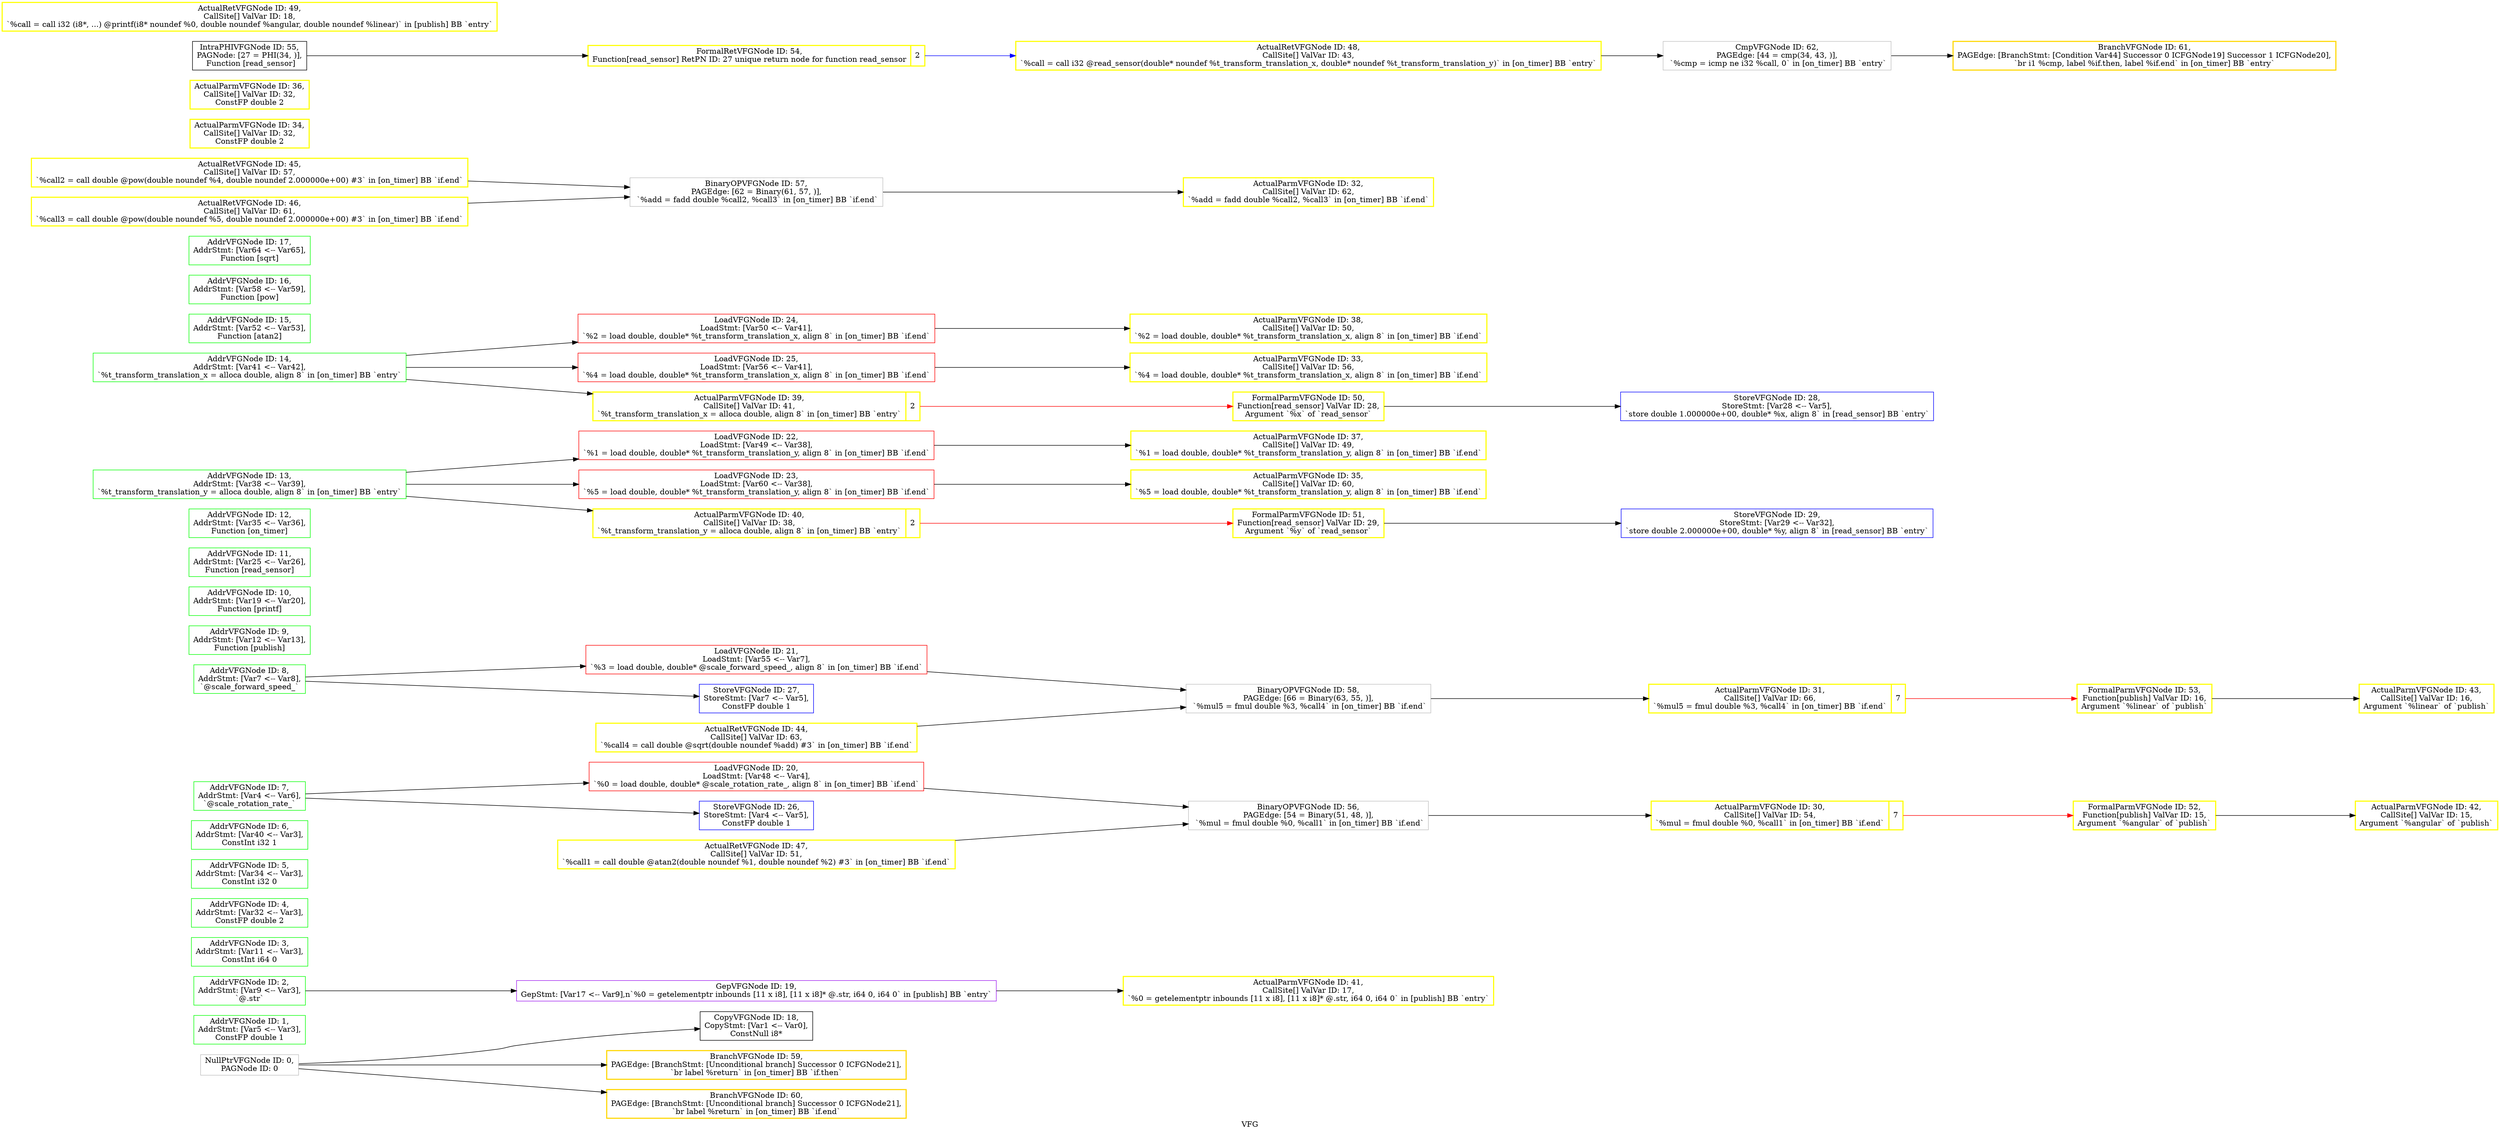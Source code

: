 digraph "VFG" {
	rankdir="LR";
	label="VFG";

	Node0x55f562616840 [shape=record,color=grey,label="{NullPtrVFGNode ID: 0,\nPAGNode ID: 0}"];
	Node0x55f562616840 -> Node0x55f562618210[style=solid];
	Node0x55f562616840 -> Node0x55f56261d640[style=solid];
	Node0x55f562616840 -> Node0x55f56261d7b0[style=solid];
	Node0x55f5626191e0 [shape=record,color=green,label="{AddrVFGNode ID: 1,\nAddrStmt: [Var5 \<-- Var3],\nConstFP double 1}"];
	Node0x55f562616d20 [shape=record,color=green,label="{AddrVFGNode ID: 2,\nAddrStmt: [Var9 \<-- Var3],\n`@.str`}"];
	Node0x55f562616d20 -> Node0x55f562618380[style=solid];
	Node0x55f562616db0 [shape=record,color=green,label="{AddrVFGNode ID: 3,\nAddrStmt: [Var11 \<-- Var3],\nConstInt i64 0}"];
	Node0x55f562616e40 [shape=record,color=green,label="{AddrVFGNode ID: 4,\nAddrStmt: [Var32 \<-- Var3],\nConstFP double 2}"];
	Node0x55f562616ed0 [shape=record,color=green,label="{AddrVFGNode ID: 5,\nAddrStmt: [Var34 \<-- Var3],\nConstInt i32 0}"];
	Node0x55f562616fc0 [shape=record,color=green,label="{AddrVFGNode ID: 6,\nAddrStmt: [Var40 \<-- Var3],\nConstInt i32 1}"];
	Node0x55f5626170b0 [shape=record,color=green,label="{AddrVFGNode ID: 7,\nAddrStmt: [Var4 \<-- Var6],\n`@scale_rotation_rate_`}"];
	Node0x55f5626170b0 -> Node0x55f5626184f0[style=solid];
	Node0x55f5626170b0 -> Node0x55f562619fb0[style=solid];
	Node0x55f5626171e0 [shape=record,color=green,label="{AddrVFGNode ID: 8,\nAddrStmt: [Var7 \<-- Var8],\n`@scale_forward_speed_`}"];
	Node0x55f5626171e0 -> Node0x55f562618660[style=solid];
	Node0x55f5626171e0 -> Node0x55f56261a0f0[style=solid];
	Node0x55f562617350 [shape=record,color=green,label="{AddrVFGNode ID: 9,\nAddrStmt: [Var12 \<-- Var13],\nFunction [publish]}"];
	Node0x55f5626174c0 [shape=record,color=green,label="{AddrVFGNode ID: 10,\nAddrStmt: [Var19 \<-- Var20],\nFunction [printf]}"];
	Node0x55f562617630 [shape=record,color=green,label="{AddrVFGNode ID: 11,\nAddrStmt: [Var25 \<-- Var26],\nFunction [read_sensor]}"];
	Node0x55f5626177a0 [shape=record,color=green,label="{AddrVFGNode ID: 12,\nAddrStmt: [Var35 \<-- Var36],\nFunction [on_timer]}"];
	Node0x55f562617910 [shape=record,color=green,label="{AddrVFGNode ID: 13,\nAddrStmt: [Var38 \<-- Var39],\n`%t_transform_translation_y = alloca double, align 8` in [on_timer] BB `entry`}"];
	Node0x55f562617910 -> Node0x55f5626187d0[style=solid];
	Node0x55f562617910 -> Node0x55f562619c90[style=solid];
	Node0x55f562617910 -> Node0x55f56261b1e0[style=solid];
	Node0x55f562617b60 [shape=record,color=green,label="{AddrVFGNode ID: 14,\nAddrStmt: [Var41 \<-- Var42],\n`%t_transform_translation_x = alloca double, align 8` in [on_timer] BB `entry`}"];
	Node0x55f562617b60 -> Node0x55f562619d20[style=solid];
	Node0x55f562617b60 -> Node0x55f562619e40[style=solid];
	Node0x55f562617b60 -> Node0x55f56261b090[style=solid];
	Node0x55f562617cd0 [shape=record,color=green,label="{AddrVFGNode ID: 15,\nAddrStmt: [Var52 \<-- Var53],\nFunction [atan2]}"];
	Node0x55f562617f30 [shape=record,color=green,label="{AddrVFGNode ID: 16,\nAddrStmt: [Var58 \<-- Var59],\nFunction [pow]}"];
	Node0x55f5626180a0 [shape=record,color=green,label="{AddrVFGNode ID: 17,\nAddrStmt: [Var64 \<-- Var65],\nFunction [sqrt]}"];
	Node0x55f562618210 [shape=record,color=black,label="{CopyVFGNode ID: 18,\nCopyStmt: [Var1 \<-- Var0],\nConstNull i8*}"];
	Node0x55f562618380 [shape=record,color=purple,label="{GepVFGNode ID: 19,\nGepStmt: [Var17 \<-- Var9],n`%0 = getelementptr inbounds [11 x i8], [11 x i8]* @.str, i64 0, i64 0` in [publish] BB `entry`}"];
	Node0x55f562618380 -> Node0x55f56261b330[style=solid];
	Node0x55f5626184f0 [shape=record,color=red,label="{LoadVFGNode ID: 20,\nLoadStmt: [Var48 \<-- Var4],\n`%0 = load double, double* @scale_rotation_rate_, align 8` in [on_timer] BB `if.end`}"];
	Node0x55f5626184f0 -> Node0x55f56261ce50[style=solid];
	Node0x55f562618660 [shape=record,color=red,label="{LoadVFGNode ID: 21,\nLoadStmt: [Var55 \<-- Var7],\n`%3 = load double, double* @scale_forward_speed_, align 8` in [on_timer] BB `if.end`}"];
	Node0x55f562618660 -> Node0x55f56261d3c0[style=solid];
	Node0x55f5626187d0 [shape=record,color=red,label="{LoadVFGNode ID: 22,\nLoadStmt: [Var49 \<-- Var38],\n`%1 = load double, double* %t_transform_translation_y, align 8` in [on_timer] BB `if.end`}"];
	Node0x55f5626187d0 -> Node0x55f56261adf0[style=solid];
	Node0x55f562619c90 [shape=record,color=red,label="{LoadVFGNode ID: 23,\nLoadStmt: [Var60 \<-- Var38],\n`%5 = load double, double* %t_transform_translation_y, align 8` in [on_timer] BB `if.end`}"];
	Node0x55f562619c90 -> Node0x55f56261aa60[style=solid];
	Node0x55f562619d20 [shape=record,color=red,label="{LoadVFGNode ID: 24,\nLoadStmt: [Var50 \<-- Var41],\n`%2 = load double, double* %t_transform_translation_x, align 8` in [on_timer] BB `if.end`}"];
	Node0x55f562619d20 -> Node0x55f56261af40[style=solid];
	Node0x55f562619e40 [shape=record,color=red,label="{LoadVFGNode ID: 25,\nLoadStmt: [Var56 \<-- Var41],\n`%4 = load double, double* %t_transform_translation_x, align 8` in [on_timer] BB `if.end`}"];
	Node0x55f562619e40 -> Node0x55f56261a7c0[style=solid];
	Node0x55f562619fb0 [shape=record,color=blue,label="{StoreVFGNode ID: 26,\nStoreStmt: [Var4 \<-- Var5],\nConstFP double 1}"];
	Node0x55f56261a0f0 [shape=record,color=blue,label="{StoreVFGNode ID: 27,\nStoreStmt: [Var7 \<-- Var5],\nConstFP double 1}"];
	Node0x55f56261a230 [shape=record,color=blue,label="{StoreVFGNode ID: 28,\nStoreStmt: [Var28 \<-- Var5],\n`store double 1.000000e+00, double* %x, align 8` in [read_sensor] BB `entry`}"];
	Node0x55f56261a3d0 [shape=record,color=blue,label="{StoreVFGNode ID: 29,\nStoreStmt: [Var29 \<-- Var32],\n`store double 2.000000e+00, double* %y, align 8` in [read_sensor] BB `entry`}"];
	Node0x55f562616170 [shape=record,color=yellow,penwidth=2,label="{ActualParmVFGNode ID: 30,\nCallSite[] ValVar ID: 54,\n`%mul = fmul double %0, %call1` in [on_timer] BB `if.end`|{<s0>7}}"];
	Node0x55f562616170 -> Node0x55f56261c550[style=solid,color=red];
	Node0x55f562619020 [shape=record,color=yellow,penwidth=2,label="{ActualParmVFGNode ID: 31,\nCallSite[] ValVar ID: 66,\n`%mul5 = fmul double %3, %call4` in [on_timer] BB `if.end`|{<s0>7}}"];
	Node0x55f562619020 -> Node0x55f56261c790[style=solid,color=red];
	Node0x55f56261a670 [shape=record,color=yellow,penwidth=2,label="{ActualParmVFGNode ID: 32,\nCallSite[] ValVar ID: 62,\n`%add = fadd double %call2, %call3` in [on_timer] BB `if.end`}"];
	Node0x55f56261a7c0 [shape=record,color=yellow,penwidth=2,label="{ActualParmVFGNode ID: 33,\nCallSite[] ValVar ID: 56,\n`%4 = load double, double* %t_transform_translation_x, align 8` in [on_timer] BB `if.end`}"];
	Node0x55f56261a910 [shape=record,color=yellow,penwidth=2,label="{ActualParmVFGNode ID: 34,\nCallSite[] ValVar ID: 32,\nConstFP double 2}"];
	Node0x55f56261aa60 [shape=record,color=yellow,penwidth=2,label="{ActualParmVFGNode ID: 35,\nCallSite[] ValVar ID: 60,\n`%5 = load double, double* %t_transform_translation_y, align 8` in [on_timer] BB `if.end`}"];
	Node0x55f56261aca0 [shape=record,color=yellow,penwidth=2,label="{ActualParmVFGNode ID: 36,\nCallSite[] ValVar ID: 32,\nConstFP double 2}"];
	Node0x55f56261adf0 [shape=record,color=yellow,penwidth=2,label="{ActualParmVFGNode ID: 37,\nCallSite[] ValVar ID: 49,\n`%1 = load double, double* %t_transform_translation_y, align 8` in [on_timer] BB `if.end`}"];
	Node0x55f56261af40 [shape=record,color=yellow,penwidth=2,label="{ActualParmVFGNode ID: 38,\nCallSite[] ValVar ID: 50,\n`%2 = load double, double* %t_transform_translation_x, align 8` in [on_timer] BB `if.end`}"];
	Node0x55f56261b090 [shape=record,color=yellow,penwidth=2,label="{ActualParmVFGNode ID: 39,\nCallSite[] ValVar ID: 41,\n`%t_transform_translation_x = alloca double, align 8` in [on_timer] BB `entry`|{<s0>2}}"];
	Node0x55f56261b090 -> Node0x55f5625f1e20[style=solid,color=red];
	Node0x55f56261b1e0 [shape=record,color=yellow,penwidth=2,label="{ActualParmVFGNode ID: 40,\nCallSite[] ValVar ID: 38,\n`%t_transform_translation_y = alloca double, align 8` in [on_timer] BB `entry`|{<s0>2}}"];
	Node0x55f56261b1e0 -> Node0x55f56261c310[style=solid,color=red];
	Node0x55f56261b330 [shape=record,color=yellow,penwidth=2,label="{ActualParmVFGNode ID: 41,\nCallSite[] ValVar ID: 17,\n`%0 = getelementptr inbounds [11 x i8], [11 x i8]* @.str, i64 0, i64 0` in [publish] BB `entry`}"];
	Node0x55f56261b480 [shape=record,color=yellow,penwidth=2,label="{ActualParmVFGNode ID: 42,\nCallSite[] ValVar ID: 15,\nArgument `%angular` of `publish`}"];
	Node0x55f56261b5d0 [shape=record,color=yellow,penwidth=2,label="{ActualParmVFGNode ID: 43,\nCallSite[] ValVar ID: 16,\nArgument `%linear` of `publish`}"];
	Node0x55f56261b810 [shape=record,color=yellow,penwidth=2,label="{ActualRetVFGNode ID: 44,\nCallSite[] ValVar ID: 63,\n`%call4 = call double @sqrt(double noundef %add) #3` in [on_timer] BB `if.end`}"];
	Node0x55f56261b810 -> Node0x55f56261d3c0[style=solid];
	Node0x55f56261b990 [shape=record,color=yellow,penwidth=2,label="{ActualRetVFGNode ID: 45,\nCallSite[] ValVar ID: 57,\n`%call2 = call double @pow(double noundef %4, double noundef 2.000000e+00) #3` in [on_timer] BB `if.end`}"];
	Node0x55f56261b990 -> Node0x55f56261d140[style=solid];
	Node0x55f56261bb10 [shape=record,color=yellow,penwidth=2,label="{ActualRetVFGNode ID: 46,\nCallSite[] ValVar ID: 61,\n`%call3 = call double @pow(double noundef %5, double noundef 2.000000e+00) #3` in [on_timer] BB `if.end`}"];
	Node0x55f56261bb10 -> Node0x55f56261d140[style=solid];
	Node0x55f56261bc90 [shape=record,color=yellow,penwidth=2,label="{ActualRetVFGNode ID: 47,\nCallSite[] ValVar ID: 51,\n`%call1 = call double @atan2(double noundef %1, double noundef %2) #3` in [on_timer] BB `if.end`}"];
	Node0x55f56261bc90 -> Node0x55f56261ce50[style=solid];
	Node0x55f56261be10 [shape=record,color=yellow,penwidth=2,label="{ActualRetVFGNode ID: 48,\nCallSite[] ValVar ID: 43,\n`%call = call i32 @read_sensor(double* noundef %t_transform_translation_x, double* noundef %t_transform_translation_y)` in [on_timer] BB `entry`}"];
	Node0x55f56261be10 -> Node0x55f56261da90[style=solid];
	Node0x55f56261bf90 [shape=record,color=yellow,penwidth=2,label="{ActualRetVFGNode ID: 49,\nCallSite[] ValVar ID: 18,\n`%call = call i32 (i8*, ...) @printf(i8* noundef %0, double noundef %angular, double noundef %linear)` in [publish] BB `entry`}"];
	Node0x55f5625f1e20 [shape=record,color=yellow,penwidth=2,label="{FormalParmVFGNode ID: 50,\nFunction[read_sensor] ValVar ID: 28,\nArgument `%x` of `read_sensor`}"];
	Node0x55f5625f1e20 -> Node0x55f56261a230[style=solid];
	Node0x55f56261c310 [shape=record,color=yellow,penwidth=2,label="{FormalParmVFGNode ID: 51,\nFunction[read_sensor] ValVar ID: 29,\nArgument `%y` of `read_sensor`}"];
	Node0x55f56261c310 -> Node0x55f56261a3d0[style=solid];
	Node0x55f56261c550 [shape=record,color=yellow,penwidth=2,label="{FormalParmVFGNode ID: 52,\nFunction[publish] ValVar ID: 15,\nArgument `%angular` of `publish`}"];
	Node0x55f56261c550 -> Node0x55f56261b480[style=solid];
	Node0x55f56261c790 [shape=record,color=yellow,penwidth=2,label="{FormalParmVFGNode ID: 53,\nFunction[publish] ValVar ID: 16,\nArgument `%linear` of `publish`}"];
	Node0x55f56261c790 -> Node0x55f56261b5d0[style=solid];
	Node0x55f56261c9d0 [shape=record,color=yellow,penwidth=2,label="{FormalRetVFGNode ID: 54,\nFunction[read_sensor] RetPN ID: 27 unique return node for function read_sensor\n|{<s0>2}}"];
	Node0x55f56261c9d0 -> Node0x55f56261be10[style=solid,color=blue];
	Node0x55f5625f1880 [shape=record,color=black,label="{IntraPHIVFGNode ID: 55,\nPAGNode: [27 = PHI(34, )],\n Function [read_sensor]}"];
	Node0x55f5625f1880 -> Node0x55f56261c9d0[style=solid];
	Node0x55f56261ce50 [shape=record,color=grey,label="{BinaryOPVFGNode ID: 56,\nPAGEdge: [54 = Binary(51, 48, )],\n `%mul = fmul double %0, %call1` in [on_timer] BB `if.end`}"];
	Node0x55f56261ce50 -> Node0x55f562616170[style=solid];
	Node0x55f56261d140 [shape=record,color=grey,label="{BinaryOPVFGNode ID: 57,\nPAGEdge: [62 = Binary(61, 57, )],\n `%add = fadd double %call2, %call3` in [on_timer] BB `if.end`}"];
	Node0x55f56261d140 -> Node0x55f56261a670[style=solid];
	Node0x55f56261d3c0 [shape=record,color=grey,label="{BinaryOPVFGNode ID: 58,\nPAGEdge: [66 = Binary(63, 55, )],\n `%mul5 = fmul double %3, %call4` in [on_timer] BB `if.end`}"];
	Node0x55f56261d3c0 -> Node0x55f562619020[style=solid];
	Node0x55f56261d640 [shape=record,color=gold,penwidth=2,label="{BranchVFGNode ID: 59,\nPAGEdge: [BranchStmt: [Unconditional branch] Successor 0 ICFGNode21],\n`br label %return` in [on_timer] BB `if.then`}"];
	Node0x55f56261d7b0 [shape=record,color=gold,penwidth=2,label="{BranchVFGNode ID: 60,\nPAGEdge: [BranchStmt: [Unconditional branch] Successor 0 ICFGNode21],\n`br label %return` in [on_timer] BB `if.end`}"];
	Node0x55f56261d920 [shape=record,color=gold,penwidth=2,label="{BranchVFGNode ID: 61,\nPAGEdge: [BranchStmt: [Condition Var44] Successor 0 ICFGNode19] Successor 1 ICFGNode20],\n`br i1 %cmp, label %if.then, label %if.end` in [on_timer] BB `entry`}"];
	Node0x55f56261da90 [shape=record,color=grey,label="{CmpVFGNode ID: 62,\nPAGEdge: [44 = cmp(34, 43, )],\n `%cmp = icmp ne i32 %call, 0` in [on_timer] BB `entry`}"];
	Node0x55f56261da90 -> Node0x55f56261d920[style=solid];
}
